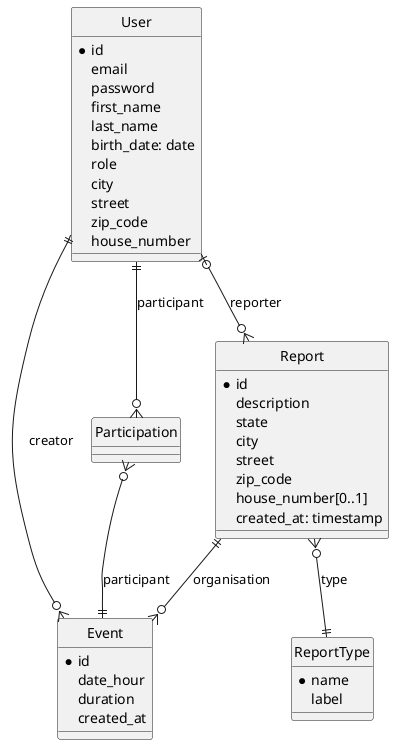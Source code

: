 @startuml
hide circle

entity User{
    * id
    email
    password
    first_name
    last_name
    birth_date: date
    role
    city
    street
    zip_code
    house_number
}

entity Participation {

}

entity Report {
    * id
    description
    state
    city
    street
    zip_code
    house_number[0..1]
    created_at: timestamp
}

entity Event {
    * id
    date_hour
    duration
    created_at
}

entity ReportType {
    * name
    label
}

User |o--o{ Report : reporter
Report ||--o{ Event : organisation
User ||--o{ Participation : participant
Participation }o--|| Event : participant
User ||--o{ Event : creator
Report }o--|| ReportType : type

@enduml
